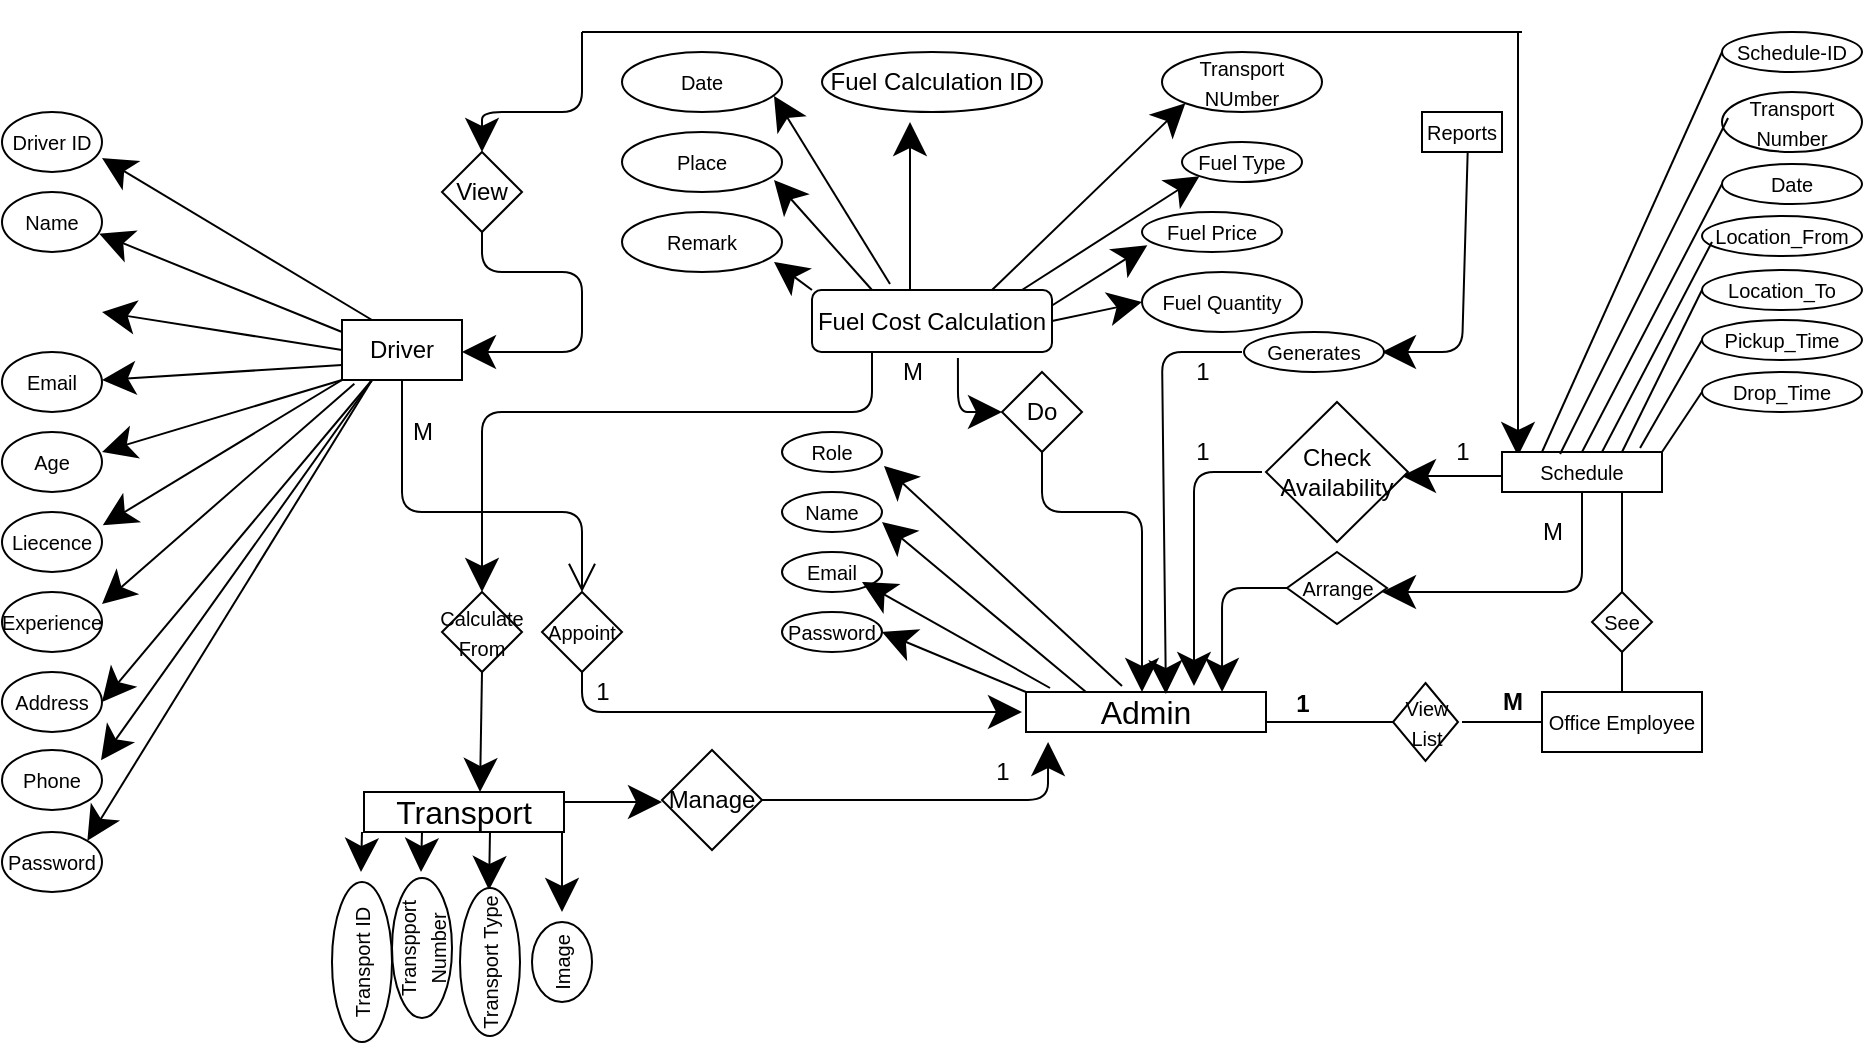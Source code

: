 <mxfile version="15.3.3" type="github">
  <diagram id="WUtvsR8JQNHbGCfWxzJ2" name="Page-1">
    <mxGraphModel dx="868" dy="393" grid="1" gridSize="10" guides="1" tooltips="1" connect="1" arrows="1" fold="1" page="1" pageScale="1" pageWidth="1169" pageHeight="827" math="0" shadow="0">
      <root>
        <mxCell id="0" />
        <mxCell id="1" parent="0" />
        <mxCell id="knASVPoed2hm8nHkAF8M-1" value="" style="endArrow=none;html=1;startSize=14;endSize=14;sourcePerimeterSpacing=8;targetPerimeterSpacing=8;" edge="1" parent="1">
          <mxGeometry width="50" height="50" relative="1" as="geometry">
            <mxPoint x="320" y="40" as="sourcePoint" />
            <mxPoint x="790" y="40" as="targetPoint" />
          </mxGeometry>
        </mxCell>
        <mxCell id="knASVPoed2hm8nHkAF8M-5" value="" style="endArrow=classic;html=1;startSize=14;endSize=14;sourcePerimeterSpacing=8;targetPerimeterSpacing=8;" edge="1" parent="1">
          <mxGeometry width="50" height="50" relative="1" as="geometry">
            <mxPoint x="320" y="40" as="sourcePoint" />
            <mxPoint x="270" y="100" as="targetPoint" />
            <Array as="points">
              <mxPoint x="320" y="80" />
              <mxPoint x="270" y="80" />
            </Array>
          </mxGeometry>
        </mxCell>
        <mxCell id="knASVPoed2hm8nHkAF8M-6" value="View" style="rhombus;whiteSpace=wrap;html=1;hachureGap=4;pointerEvents=0;" vertex="1" parent="1">
          <mxGeometry x="250" y="100" width="40" height="40" as="geometry" />
        </mxCell>
        <mxCell id="knASVPoed2hm8nHkAF8M-8" value="" style="endArrow=classic;html=1;startSize=14;endSize=14;sourcePerimeterSpacing=8;targetPerimeterSpacing=8;exitX=0.5;exitY=1;exitDx=0;exitDy=0;" edge="1" parent="1" source="knASVPoed2hm8nHkAF8M-6">
          <mxGeometry width="50" height="50" relative="1" as="geometry">
            <mxPoint x="550" y="170" as="sourcePoint" />
            <mxPoint x="260" y="200" as="targetPoint" />
            <Array as="points">
              <mxPoint x="270" y="160" />
              <mxPoint x="320" y="160" />
              <mxPoint x="320" y="200" />
              <mxPoint x="270" y="200" />
            </Array>
          </mxGeometry>
        </mxCell>
        <mxCell id="knASVPoed2hm8nHkAF8M-9" value="Driver" style="rounded=0;whiteSpace=wrap;html=1;hachureGap=4;pointerEvents=0;" vertex="1" parent="1">
          <mxGeometry x="200" y="184" width="60" height="30" as="geometry" />
        </mxCell>
        <mxCell id="knASVPoed2hm8nHkAF8M-10" value="" style="endArrow=classic;html=1;startSize=14;endSize=14;sourcePerimeterSpacing=8;targetPerimeterSpacing=8;exitX=0.25;exitY=0;exitDx=0;exitDy=0;" edge="1" parent="1" source="knASVPoed2hm8nHkAF8M-9">
          <mxGeometry width="50" height="50" relative="1" as="geometry">
            <mxPoint x="200" y="230" as="sourcePoint" />
            <mxPoint x="80" y="103" as="targetPoint" />
          </mxGeometry>
        </mxCell>
        <mxCell id="knASVPoed2hm8nHkAF8M-11" value="&lt;font style=&quot;font-size: 10px&quot;&gt;Driver ID&lt;/font&gt;" style="ellipse;whiteSpace=wrap;html=1;hachureGap=4;pointerEvents=0;" vertex="1" parent="1">
          <mxGeometry x="30" y="80" width="50" height="30" as="geometry" />
        </mxCell>
        <mxCell id="knASVPoed2hm8nHkAF8M-12" value="&lt;font style=&quot;font-size: 10px&quot;&gt;Name&lt;/font&gt;" style="ellipse;whiteSpace=wrap;html=1;hachureGap=4;pointerEvents=0;" vertex="1" parent="1">
          <mxGeometry x="30" y="120" width="50" height="30" as="geometry" />
        </mxCell>
        <mxCell id="knASVPoed2hm8nHkAF8M-13" value="&lt;font style=&quot;font-size: 10px&quot;&gt;Role&lt;/font&gt;" style="ellipse;whiteSpace=wrap;html=1;hachureGap=4;pointerEvents=0;" vertex="1" parent="1">
          <mxGeometry x="420" y="240" width="50" height="20" as="geometry" />
        </mxCell>
        <mxCell id="knASVPoed2hm8nHkAF8M-14" value="&lt;font style=&quot;font-size: 10px&quot;&gt;Age&lt;/font&gt;" style="ellipse;whiteSpace=wrap;html=1;hachureGap=4;pointerEvents=0;" vertex="1" parent="1">
          <mxGeometry x="30" y="240" width="50" height="30" as="geometry" />
        </mxCell>
        <mxCell id="knASVPoed2hm8nHkAF8M-15" value="&lt;font style=&quot;font-size: 10px&quot;&gt;Email&lt;/font&gt;" style="ellipse;whiteSpace=wrap;html=1;hachureGap=4;pointerEvents=0;" vertex="1" parent="1">
          <mxGeometry x="30" y="200" width="50" height="30" as="geometry" />
        </mxCell>
        <mxCell id="knASVPoed2hm8nHkAF8M-16" value="&lt;font style=&quot;font-size: 10px&quot;&gt;Liecence&lt;/font&gt;" style="ellipse;whiteSpace=wrap;html=1;hachureGap=4;pointerEvents=0;" vertex="1" parent="1">
          <mxGeometry x="30" y="280" width="50" height="30" as="geometry" />
        </mxCell>
        <mxCell id="knASVPoed2hm8nHkAF8M-17" value="&lt;font style=&quot;font-size: 10px&quot;&gt;Experience&lt;/font&gt;" style="ellipse;whiteSpace=wrap;html=1;hachureGap=4;pointerEvents=0;" vertex="1" parent="1">
          <mxGeometry x="30" y="320" width="50" height="30" as="geometry" />
        </mxCell>
        <mxCell id="knASVPoed2hm8nHkAF8M-18" value="&lt;font style=&quot;font-size: 10px&quot;&gt;Address&lt;/font&gt;" style="ellipse;whiteSpace=wrap;html=1;hachureGap=4;pointerEvents=0;" vertex="1" parent="1">
          <mxGeometry x="30" y="360" width="50" height="30" as="geometry" />
        </mxCell>
        <mxCell id="knASVPoed2hm8nHkAF8M-19" value="&lt;font style=&quot;font-size: 10px&quot;&gt;Phone&lt;/font&gt;" style="ellipse;whiteSpace=wrap;html=1;hachureGap=4;pointerEvents=0;" vertex="1" parent="1">
          <mxGeometry x="30" y="399" width="50" height="30" as="geometry" />
        </mxCell>
        <mxCell id="knASVPoed2hm8nHkAF8M-20" value="&lt;font style=&quot;font-size: 10px&quot;&gt;Password&lt;/font&gt;" style="ellipse;whiteSpace=wrap;html=1;hachureGap=4;pointerEvents=0;" vertex="1" parent="1">
          <mxGeometry x="30" y="440" width="50" height="30" as="geometry" />
        </mxCell>
        <mxCell id="knASVPoed2hm8nHkAF8M-22" value="" style="endArrow=classic;html=1;startSize=14;endSize=14;sourcePerimeterSpacing=8;targetPerimeterSpacing=8;entryX=0.973;entryY=0.694;entryDx=0;entryDy=0;entryPerimeter=0;" edge="1" parent="1" target="knASVPoed2hm8nHkAF8M-12">
          <mxGeometry width="50" height="50" relative="1" as="geometry">
            <mxPoint x="200" y="190" as="sourcePoint" />
            <mxPoint x="80" y="156" as="targetPoint" />
          </mxGeometry>
        </mxCell>
        <mxCell id="knASVPoed2hm8nHkAF8M-23" value="" style="endArrow=classic;html=1;startSize=14;endSize=14;sourcePerimeterSpacing=8;targetPerimeterSpacing=8;exitX=0;exitY=0.5;exitDx=0;exitDy=0;" edge="1" parent="1" source="knASVPoed2hm8nHkAF8M-9">
          <mxGeometry width="50" height="50" relative="1" as="geometry">
            <mxPoint x="215" y="244" as="sourcePoint" />
            <mxPoint x="80" y="180" as="targetPoint" />
          </mxGeometry>
        </mxCell>
        <mxCell id="knASVPoed2hm8nHkAF8M-24" value="" style="endArrow=classic;html=1;startSize=14;endSize=14;sourcePerimeterSpacing=8;targetPerimeterSpacing=8;exitX=0;exitY=0.75;exitDx=0;exitDy=0;" edge="1" parent="1" source="knASVPoed2hm8nHkAF8M-9">
          <mxGeometry width="50" height="50" relative="1" as="geometry">
            <mxPoint x="215" y="278" as="sourcePoint" />
            <mxPoint x="80" y="214" as="targetPoint" />
          </mxGeometry>
        </mxCell>
        <mxCell id="knASVPoed2hm8nHkAF8M-25" value="" style="endArrow=classic;html=1;startSize=14;endSize=14;sourcePerimeterSpacing=8;targetPerimeterSpacing=8;exitX=0;exitY=1;exitDx=0;exitDy=0;" edge="1" parent="1" source="knASVPoed2hm8nHkAF8M-9">
          <mxGeometry width="50" height="50" relative="1" as="geometry">
            <mxPoint x="215" y="314" as="sourcePoint" />
            <mxPoint x="80" y="250" as="targetPoint" />
          </mxGeometry>
        </mxCell>
        <mxCell id="knASVPoed2hm8nHkAF8M-26" value="" style="endArrow=classic;html=1;startSize=14;endSize=14;sourcePerimeterSpacing=8;targetPerimeterSpacing=8;exitX=0;exitY=1;exitDx=0;exitDy=0;entryX=1.007;entryY=0.222;entryDx=0;entryDy=0;entryPerimeter=0;" edge="1" parent="1" source="knASVPoed2hm8nHkAF8M-9" target="knASVPoed2hm8nHkAF8M-16">
          <mxGeometry width="50" height="50" relative="1" as="geometry">
            <mxPoint x="180" y="310" as="sourcePoint" />
            <mxPoint x="45" y="246" as="targetPoint" />
          </mxGeometry>
        </mxCell>
        <mxCell id="knASVPoed2hm8nHkAF8M-27" value="" style="endArrow=classic;html=1;startSize=14;endSize=14;sourcePerimeterSpacing=8;targetPerimeterSpacing=8;exitX=0.103;exitY=1.061;exitDx=0;exitDy=0;exitPerimeter=0;" edge="1" parent="1" source="knASVPoed2hm8nHkAF8M-9">
          <mxGeometry width="50" height="50" relative="1" as="geometry">
            <mxPoint x="210" y="210" as="sourcePoint" />
            <mxPoint x="80" y="326" as="targetPoint" />
          </mxGeometry>
        </mxCell>
        <mxCell id="knASVPoed2hm8nHkAF8M-28" value="" style="endArrow=classic;html=1;startSize=14;endSize=14;sourcePerimeterSpacing=8;targetPerimeterSpacing=8;exitX=0.25;exitY=1;exitDx=0;exitDy=0;entryX=1;entryY=0.5;entryDx=0;entryDy=0;" edge="1" parent="1" source="knASVPoed2hm8nHkAF8M-9" target="knASVPoed2hm8nHkAF8M-18">
          <mxGeometry width="50" height="50" relative="1" as="geometry">
            <mxPoint x="285" y="254" as="sourcePoint" />
            <mxPoint x="150" y="190" as="targetPoint" />
          </mxGeometry>
        </mxCell>
        <mxCell id="knASVPoed2hm8nHkAF8M-29" value="" style="endArrow=classic;html=1;startSize=14;endSize=14;sourcePerimeterSpacing=8;targetPerimeterSpacing=8;exitX=0.25;exitY=1;exitDx=0;exitDy=0;entryX=0.99;entryY=0.172;entryDx=0;entryDy=0;entryPerimeter=0;" edge="1" parent="1" source="knASVPoed2hm8nHkAF8M-9" target="knASVPoed2hm8nHkAF8M-19">
          <mxGeometry width="50" height="50" relative="1" as="geometry">
            <mxPoint x="295" y="264" as="sourcePoint" />
            <mxPoint x="160" y="200" as="targetPoint" />
          </mxGeometry>
        </mxCell>
        <mxCell id="knASVPoed2hm8nHkAF8M-30" value="" style="endArrow=classic;html=1;startSize=14;endSize=14;sourcePerimeterSpacing=8;targetPerimeterSpacing=8;exitX=0.25;exitY=1;exitDx=0;exitDy=0;entryX=1;entryY=0;entryDx=0;entryDy=0;" edge="1" parent="1" source="knASVPoed2hm8nHkAF8M-9" target="knASVPoed2hm8nHkAF8M-20">
          <mxGeometry width="50" height="50" relative="1" as="geometry">
            <mxPoint x="305" y="274" as="sourcePoint" />
            <mxPoint x="170" y="210" as="targetPoint" />
          </mxGeometry>
        </mxCell>
        <mxCell id="knASVPoed2hm8nHkAF8M-31" value="" style="endArrow=open;endFill=1;endSize=12;html=1;sourcePerimeterSpacing=8;targetPerimeterSpacing=8;exitX=0.5;exitY=1;exitDx=0;exitDy=0;" edge="1" parent="1" source="knASVPoed2hm8nHkAF8M-9">
          <mxGeometry width="160" relative="1" as="geometry">
            <mxPoint x="200" y="300" as="sourcePoint" />
            <mxPoint x="320" y="320" as="targetPoint" />
            <Array as="points">
              <mxPoint x="230" y="280" />
              <mxPoint x="320" y="280" />
            </Array>
          </mxGeometry>
        </mxCell>
        <mxCell id="knASVPoed2hm8nHkAF8M-32" value="&lt;font style=&quot;font-size: 10px&quot;&gt;Appoint&lt;/font&gt;" style="rhombus;whiteSpace=wrap;html=1;hachureGap=4;pointerEvents=0;" vertex="1" parent="1">
          <mxGeometry x="300" y="320" width="40" height="40" as="geometry" />
        </mxCell>
        <mxCell id="knASVPoed2hm8nHkAF8M-33" value="" style="endArrow=classic;html=1;startSize=14;endSize=14;sourcePerimeterSpacing=8;targetPerimeterSpacing=8;exitX=0.5;exitY=1;exitDx=0;exitDy=0;" edge="1" parent="1" source="knASVPoed2hm8nHkAF8M-32">
          <mxGeometry width="50" height="50" relative="1" as="geometry">
            <mxPoint x="150" y="490" as="sourcePoint" />
            <mxPoint x="540" y="380" as="targetPoint" />
            <Array as="points">
              <mxPoint x="320" y="380" />
            </Array>
          </mxGeometry>
        </mxCell>
        <mxCell id="knASVPoed2hm8nHkAF8M-34" value="Fuel Cost Calculation" style="rounded=1;whiteSpace=wrap;html=1;hachureGap=4;pointerEvents=0;" vertex="1" parent="1">
          <mxGeometry x="435" y="169" width="120" height="31" as="geometry" />
        </mxCell>
        <mxCell id="knASVPoed2hm8nHkAF8M-37" value="M" style="text;html=1;align=center;verticalAlign=middle;resizable=0;points=[];autosize=1;strokeColor=none;fillColor=none;" vertex="1" parent="1">
          <mxGeometry x="225" y="230" width="30" height="20" as="geometry" />
        </mxCell>
        <mxCell id="knASVPoed2hm8nHkAF8M-41" value="&lt;font style=&quot;font-size: 10px&quot;&gt;Fuel Type&lt;/font&gt;" style="ellipse;whiteSpace=wrap;html=1;hachureGap=4;pointerEvents=0;" vertex="1" parent="1">
          <mxGeometry x="620" y="95" width="60" height="20" as="geometry" />
        </mxCell>
        <mxCell id="knASVPoed2hm8nHkAF8M-42" value="&lt;font style=&quot;font-size: 10px&quot;&gt;Transport NUmber&lt;/font&gt;" style="ellipse;whiteSpace=wrap;html=1;hachureGap=4;pointerEvents=0;" vertex="1" parent="1">
          <mxGeometry x="610" y="50" width="80" height="30" as="geometry" />
        </mxCell>
        <mxCell id="knASVPoed2hm8nHkAF8M-43" value="" style="endArrow=classic;html=1;startSize=14;endSize=14;sourcePerimeterSpacing=8;targetPerimeterSpacing=8;exitX=1;exitY=0.25;exitDx=0;exitDy=0;entryX=0.038;entryY=0.833;entryDx=0;entryDy=0;entryPerimeter=0;" edge="1" parent="1" source="knASVPoed2hm8nHkAF8M-34" target="knASVPoed2hm8nHkAF8M-40">
          <mxGeometry width="50" height="50" relative="1" as="geometry">
            <mxPoint x="640" y="174.5" as="sourcePoint" />
            <mxPoint x="680" y="175" as="targetPoint" />
          </mxGeometry>
        </mxCell>
        <mxCell id="knASVPoed2hm8nHkAF8M-46" value="Fuel Calculation ID" style="ellipse;whiteSpace=wrap;html=1;hachureGap=4;pointerEvents=0;" vertex="1" parent="1">
          <mxGeometry x="440" y="50" width="110" height="30" as="geometry" />
        </mxCell>
        <mxCell id="knASVPoed2hm8nHkAF8M-39" value="&lt;font style=&quot;font-size: 10px&quot;&gt;Fuel Quantity&lt;/font&gt;" style="ellipse;whiteSpace=wrap;html=1;hachureGap=4;pointerEvents=0;" vertex="1" parent="1">
          <mxGeometry x="600" y="160" width="80" height="30" as="geometry" />
        </mxCell>
        <mxCell id="knASVPoed2hm8nHkAF8M-48" value="" style="endArrow=classic;html=1;startSize=14;endSize=14;sourcePerimeterSpacing=8;targetPerimeterSpacing=8;exitX=1;exitY=0.5;exitDx=0;exitDy=0;entryX=0;entryY=0.5;entryDx=0;entryDy=0;" edge="1" parent="1" target="knASVPoed2hm8nHkAF8M-39">
          <mxGeometry width="50" height="50" relative="1" as="geometry">
            <mxPoint x="555" y="184.5" as="sourcePoint" />
            <mxPoint x="595" y="185" as="targetPoint" />
          </mxGeometry>
        </mxCell>
        <mxCell id="knASVPoed2hm8nHkAF8M-40" value="&lt;font style=&quot;font-size: 10px&quot;&gt;Fuel Price&lt;/font&gt;" style="ellipse;whiteSpace=wrap;html=1;hachureGap=4;pointerEvents=0;" vertex="1" parent="1">
          <mxGeometry x="600" y="130" width="70" height="20" as="geometry" />
        </mxCell>
        <mxCell id="knASVPoed2hm8nHkAF8M-50" value="" style="endArrow=classic;html=1;startSize=14;endSize=14;sourcePerimeterSpacing=8;targetPerimeterSpacing=8;exitX=1;exitY=0.5;exitDx=0;exitDy=0;entryX=0;entryY=1;entryDx=0;entryDy=0;" edge="1" parent="1" target="knASVPoed2hm8nHkAF8M-41">
          <mxGeometry width="50" height="50" relative="1" as="geometry">
            <mxPoint x="540" y="169" as="sourcePoint" />
            <mxPoint x="580" y="169.5" as="targetPoint" />
          </mxGeometry>
        </mxCell>
        <mxCell id="knASVPoed2hm8nHkAF8M-51" value="" style="endArrow=classic;html=1;startSize=14;endSize=14;sourcePerimeterSpacing=8;targetPerimeterSpacing=8;exitX=0.75;exitY=0;exitDx=0;exitDy=0;entryX=0;entryY=1;entryDx=0;entryDy=0;" edge="1" parent="1" source="knASVPoed2hm8nHkAF8M-34" target="knASVPoed2hm8nHkAF8M-42">
          <mxGeometry width="50" height="50" relative="1" as="geometry">
            <mxPoint x="510" y="169" as="sourcePoint" />
            <mxPoint x="550" y="169.5" as="targetPoint" />
          </mxGeometry>
        </mxCell>
        <mxCell id="knASVPoed2hm8nHkAF8M-52" value="" style="endArrow=classic;html=1;startSize=14;endSize=14;sourcePerimeterSpacing=8;targetPerimeterSpacing=8;entryX=0.4;entryY=1.167;entryDx=0;entryDy=0;entryPerimeter=0;" edge="1" parent="1" target="knASVPoed2hm8nHkAF8M-46">
          <mxGeometry width="50" height="50" relative="1" as="geometry">
            <mxPoint x="484" y="169" as="sourcePoint" />
            <mxPoint x="520" y="169.5" as="targetPoint" />
          </mxGeometry>
        </mxCell>
        <mxCell id="knASVPoed2hm8nHkAF8M-53" value="&lt;font style=&quot;font-size: 10px&quot;&gt;Date&lt;/font&gt;" style="ellipse;whiteSpace=wrap;html=1;hachureGap=4;pointerEvents=0;" vertex="1" parent="1">
          <mxGeometry x="340" y="50" width="80" height="30" as="geometry" />
        </mxCell>
        <mxCell id="knASVPoed2hm8nHkAF8M-54" value="&lt;font style=&quot;font-size: 10px&quot;&gt;Place&lt;/font&gt;" style="ellipse;whiteSpace=wrap;html=1;hachureGap=4;pointerEvents=0;" vertex="1" parent="1">
          <mxGeometry x="340" y="90" width="80" height="30" as="geometry" />
        </mxCell>
        <mxCell id="knASVPoed2hm8nHkAF8M-55" value="&lt;font style=&quot;font-size: 10px&quot;&gt;Remark&lt;/font&gt;" style="ellipse;whiteSpace=wrap;html=1;hachureGap=4;pointerEvents=0;" vertex="1" parent="1">
          <mxGeometry x="340" y="130" width="80" height="30" as="geometry" />
        </mxCell>
        <mxCell id="knASVPoed2hm8nHkAF8M-56" value="" style="endArrow=classic;html=1;startSize=14;endSize=14;sourcePerimeterSpacing=8;targetPerimeterSpacing=8;exitX=0.325;exitY=-0.097;exitDx=0;exitDy=0;entryX=0.95;entryY=0.733;entryDx=0;entryDy=0;entryPerimeter=0;exitPerimeter=0;" edge="1" parent="1" source="knASVPoed2hm8nHkAF8M-34" target="knASVPoed2hm8nHkAF8M-53">
          <mxGeometry width="50" height="50" relative="1" as="geometry">
            <mxPoint x="450" y="169" as="sourcePoint" />
            <mxPoint x="490" y="169.5" as="targetPoint" />
          </mxGeometry>
        </mxCell>
        <mxCell id="knASVPoed2hm8nHkAF8M-57" value="" style="endArrow=classic;html=1;startSize=14;endSize=14;sourcePerimeterSpacing=8;targetPerimeterSpacing=8;exitX=0.25;exitY=0;exitDx=0;exitDy=0;entryX=0.95;entryY=0.8;entryDx=0;entryDy=0;entryPerimeter=0;" edge="1" parent="1" source="knASVPoed2hm8nHkAF8M-34" target="knASVPoed2hm8nHkAF8M-54">
          <mxGeometry width="50" height="50" relative="1" as="geometry">
            <mxPoint x="430" y="160" as="sourcePoint" />
            <mxPoint x="470" y="160.5" as="targetPoint" />
          </mxGeometry>
        </mxCell>
        <mxCell id="knASVPoed2hm8nHkAF8M-58" value="" style="endArrow=classic;html=1;startSize=14;endSize=14;sourcePerimeterSpacing=8;targetPerimeterSpacing=8;exitX=0;exitY=0;exitDx=0;exitDy=0;entryX=0.95;entryY=0.833;entryDx=0;entryDy=0;entryPerimeter=0;" edge="1" parent="1" source="knASVPoed2hm8nHkAF8M-34" target="knASVPoed2hm8nHkAF8M-55">
          <mxGeometry width="50" height="50" relative="1" as="geometry">
            <mxPoint x="395" y="174.5" as="sourcePoint" />
            <mxPoint x="435" y="175" as="targetPoint" />
          </mxGeometry>
        </mxCell>
        <mxCell id="knASVPoed2hm8nHkAF8M-59" value="" style="endArrow=classic;html=1;startSize=14;endSize=14;sourcePerimeterSpacing=8;targetPerimeterSpacing=8;exitX=0.25;exitY=1;exitDx=0;exitDy=0;" edge="1" parent="1" source="knASVPoed2hm8nHkAF8M-34">
          <mxGeometry width="50" height="50" relative="1" as="geometry">
            <mxPoint x="540" y="260" as="sourcePoint" />
            <mxPoint x="270" y="320" as="targetPoint" />
            <Array as="points">
              <mxPoint x="465" y="230" />
              <mxPoint x="270" y="230" />
            </Array>
          </mxGeometry>
        </mxCell>
        <mxCell id="knASVPoed2hm8nHkAF8M-60" value="&lt;font style=&quot;font-size: 10px&quot;&gt;Calculate From&lt;/font&gt;" style="rhombus;whiteSpace=wrap;html=1;hachureGap=4;pointerEvents=0;" vertex="1" parent="1">
          <mxGeometry x="250" y="320" width="40" height="40" as="geometry" />
        </mxCell>
        <mxCell id="knASVPoed2hm8nHkAF8M-61" value="&lt;font size=&quot;3&quot;&gt;Transport&lt;/font&gt;" style="rounded=0;whiteSpace=wrap;html=1;hachureGap=4;pointerEvents=0;" vertex="1" parent="1">
          <mxGeometry x="211" y="420" width="100" height="20" as="geometry" />
        </mxCell>
        <mxCell id="knASVPoed2hm8nHkAF8M-62" value="" style="endArrow=classic;html=1;startSize=14;endSize=14;sourcePerimeterSpacing=8;targetPerimeterSpacing=8;exitX=0.5;exitY=1;exitDx=0;exitDy=0;entryX=0.58;entryY=0;entryDx=0;entryDy=0;entryPerimeter=0;" edge="1" parent="1" source="knASVPoed2hm8nHkAF8M-60" target="knASVPoed2hm8nHkAF8M-61">
          <mxGeometry width="50" height="50" relative="1" as="geometry">
            <mxPoint x="540" y="350" as="sourcePoint" />
            <mxPoint x="290" y="390" as="targetPoint" />
          </mxGeometry>
        </mxCell>
        <mxCell id="knASVPoed2hm8nHkAF8M-65" value="" style="endArrow=classic;html=1;startSize=14;endSize=14;sourcePerimeterSpacing=8;targetPerimeterSpacing=8;" edge="1" parent="1">
          <mxGeometry width="50" height="50" relative="1" as="geometry">
            <mxPoint x="210" y="440" as="sourcePoint" />
            <mxPoint x="209.5" y="460" as="targetPoint" />
          </mxGeometry>
        </mxCell>
        <mxCell id="knASVPoed2hm8nHkAF8M-66" value="" style="endArrow=classic;html=1;startSize=14;endSize=14;sourcePerimeterSpacing=8;targetPerimeterSpacing=8;" edge="1" parent="1">
          <mxGeometry width="50" height="50" relative="1" as="geometry">
            <mxPoint x="240" y="440" as="sourcePoint" />
            <mxPoint x="239.5" y="460" as="targetPoint" />
          </mxGeometry>
        </mxCell>
        <mxCell id="knASVPoed2hm8nHkAF8M-67" value="" style="endArrow=classic;html=1;startSize=14;endSize=14;sourcePerimeterSpacing=8;targetPerimeterSpacing=8;" edge="1" parent="1">
          <mxGeometry width="50" height="50" relative="1" as="geometry">
            <mxPoint x="274" y="440" as="sourcePoint" />
            <mxPoint x="273.5" y="469" as="targetPoint" />
          </mxGeometry>
        </mxCell>
        <mxCell id="knASVPoed2hm8nHkAF8M-68" value="" style="endArrow=classic;html=1;startSize=14;endSize=14;sourcePerimeterSpacing=8;targetPerimeterSpacing=8;" edge="1" parent="1">
          <mxGeometry width="50" height="50" relative="1" as="geometry">
            <mxPoint x="310" y="440" as="sourcePoint" />
            <mxPoint x="310" y="480" as="targetPoint" />
          </mxGeometry>
        </mxCell>
        <mxCell id="knASVPoed2hm8nHkAF8M-69" value="&lt;font style=&quot;font-size: 10px&quot;&gt;Transport ID&lt;/font&gt;" style="ellipse;whiteSpace=wrap;html=1;hachureGap=4;pointerEvents=0;rotation=-90;" vertex="1" parent="1">
          <mxGeometry x="170" y="490" width="80" height="30" as="geometry" />
        </mxCell>
        <mxCell id="knASVPoed2hm8nHkAF8M-70" value="&lt;font style=&quot;font-size: 10px&quot;&gt;Transpport Number&lt;/font&gt;" style="ellipse;whiteSpace=wrap;html=1;hachureGap=4;pointerEvents=0;rotation=-90;" vertex="1" parent="1">
          <mxGeometry x="205" y="483" width="70" height="30" as="geometry" />
        </mxCell>
        <mxCell id="knASVPoed2hm8nHkAF8M-72" value="&lt;font style=&quot;font-size: 10px&quot;&gt;Transport Type&lt;/font&gt;" style="ellipse;whiteSpace=wrap;html=1;hachureGap=4;pointerEvents=0;rotation=-90;" vertex="1" parent="1">
          <mxGeometry x="237" y="490" width="74" height="30" as="geometry" />
        </mxCell>
        <mxCell id="knASVPoed2hm8nHkAF8M-73" value="&lt;font style=&quot;font-size: 10px&quot;&gt;Image&lt;/font&gt;" style="ellipse;whiteSpace=wrap;html=1;hachureGap=4;pointerEvents=0;rotation=-90;" vertex="1" parent="1">
          <mxGeometry x="290" y="490" width="40" height="30" as="geometry" />
        </mxCell>
        <mxCell id="knASVPoed2hm8nHkAF8M-74" value="M" style="text;html=1;align=center;verticalAlign=middle;resizable=0;points=[];autosize=1;strokeColor=none;fillColor=none;" vertex="1" parent="1">
          <mxGeometry x="470" y="200" width="30" height="20" as="geometry" />
        </mxCell>
        <mxCell id="knASVPoed2hm8nHkAF8M-75" value="" style="endArrow=classic;html=1;startSize=14;endSize=14;sourcePerimeterSpacing=8;targetPerimeterSpacing=8;exitX=0.608;exitY=1.097;exitDx=0;exitDy=0;exitPerimeter=0;" edge="1" parent="1" source="knASVPoed2hm8nHkAF8M-34">
          <mxGeometry width="50" height="50" relative="1" as="geometry">
            <mxPoint x="200" y="190" as="sourcePoint" />
            <mxPoint x="530" y="230" as="targetPoint" />
            <Array as="points">
              <mxPoint x="508" y="230" />
            </Array>
          </mxGeometry>
        </mxCell>
        <mxCell id="knASVPoed2hm8nHkAF8M-76" value="Do" style="rhombus;whiteSpace=wrap;html=1;hachureGap=4;pointerEvents=0;" vertex="1" parent="1">
          <mxGeometry x="530" y="210" width="40" height="40" as="geometry" />
        </mxCell>
        <mxCell id="knASVPoed2hm8nHkAF8M-77" value="1" style="text;html=1;align=center;verticalAlign=middle;resizable=0;points=[];autosize=1;strokeColor=none;fillColor=none;" vertex="1" parent="1">
          <mxGeometry x="320" y="360" width="20" height="20" as="geometry" />
        </mxCell>
        <mxCell id="knASVPoed2hm8nHkAF8M-78" value="" style="endArrow=classic;html=1;startSize=14;endSize=14;sourcePerimeterSpacing=8;targetPerimeterSpacing=8;exitX=0.5;exitY=1;exitDx=0;exitDy=0;" edge="1" parent="1" source="knASVPoed2hm8nHkAF8M-76">
          <mxGeometry width="50" height="50" relative="1" as="geometry">
            <mxPoint x="430" y="290" as="sourcePoint" />
            <mxPoint x="600" y="370" as="targetPoint" />
            <Array as="points">
              <mxPoint x="550" y="280" />
              <mxPoint x="600" y="280" />
            </Array>
          </mxGeometry>
        </mxCell>
        <mxCell id="knASVPoed2hm8nHkAF8M-79" value="&lt;font size=&quot;3&quot;&gt;Admin&lt;/font&gt;" style="rounded=0;whiteSpace=wrap;html=1;hachureGap=4;pointerEvents=0;" vertex="1" parent="1">
          <mxGeometry x="542" y="370" width="120" height="20" as="geometry" />
        </mxCell>
        <mxCell id="knASVPoed2hm8nHkAF8M-80" value="" style="endArrow=classic;html=1;startSize=14;endSize=14;sourcePerimeterSpacing=8;targetPerimeterSpacing=8;entryX=1.02;entryY=0.85;entryDx=0;entryDy=0;entryPerimeter=0;" edge="1" parent="1" target="knASVPoed2hm8nHkAF8M-13">
          <mxGeometry width="50" height="50" relative="1" as="geometry">
            <mxPoint x="590" y="367" as="sourcePoint" />
            <mxPoint x="480" y="330" as="targetPoint" />
          </mxGeometry>
        </mxCell>
        <mxCell id="knASVPoed2hm8nHkAF8M-81" value="&lt;font style=&quot;font-size: 10px&quot;&gt;Name&lt;/font&gt;" style="ellipse;whiteSpace=wrap;html=1;hachureGap=4;pointerEvents=0;" vertex="1" parent="1">
          <mxGeometry x="420" y="270" width="50" height="20" as="geometry" />
        </mxCell>
        <mxCell id="knASVPoed2hm8nHkAF8M-82" value="" style="endArrow=classic;html=1;startSize=14;endSize=14;sourcePerimeterSpacing=8;targetPerimeterSpacing=8;exitX=0.25;exitY=0;exitDx=0;exitDy=0;entryX=1.02;entryY=0.85;entryDx=0;entryDy=0;entryPerimeter=0;" edge="1" parent="1" source="knASVPoed2hm8nHkAF8M-79">
          <mxGeometry width="50" height="50" relative="1" as="geometry">
            <mxPoint x="583" y="395" as="sourcePoint" />
            <mxPoint x="470" y="285" as="targetPoint" />
          </mxGeometry>
        </mxCell>
        <mxCell id="knASVPoed2hm8nHkAF8M-83" value="&lt;font style=&quot;font-size: 10px&quot;&gt;Email&lt;/font&gt;" style="ellipse;whiteSpace=wrap;html=1;hachureGap=4;pointerEvents=0;" vertex="1" parent="1">
          <mxGeometry x="420" y="300" width="50" height="20" as="geometry" />
        </mxCell>
        <mxCell id="knASVPoed2hm8nHkAF8M-84" value="" style="endArrow=classic;html=1;startSize=14;endSize=14;sourcePerimeterSpacing=8;targetPerimeterSpacing=8;exitX=0.1;exitY=-0.1;exitDx=0;exitDy=0;exitPerimeter=0;entryX=1.02;entryY=0.85;entryDx=0;entryDy=0;entryPerimeter=0;" edge="1" parent="1" source="knASVPoed2hm8nHkAF8M-79">
          <mxGeometry width="50" height="50" relative="1" as="geometry">
            <mxPoint x="573" y="425" as="sourcePoint" />
            <mxPoint x="460" y="315" as="targetPoint" />
          </mxGeometry>
        </mxCell>
        <mxCell id="knASVPoed2hm8nHkAF8M-85" value="&lt;font style=&quot;font-size: 10px&quot;&gt;Password&lt;/font&gt;" style="ellipse;whiteSpace=wrap;html=1;hachureGap=4;pointerEvents=0;" vertex="1" parent="1">
          <mxGeometry x="420" y="330" width="50" height="20" as="geometry" />
        </mxCell>
        <mxCell id="knASVPoed2hm8nHkAF8M-86" value="" style="endArrow=classic;html=1;startSize=14;endSize=14;sourcePerimeterSpacing=8;targetPerimeterSpacing=8;exitX=0;exitY=0;exitDx=0;exitDy=0;entryX=1.02;entryY=0.85;entryDx=0;entryDy=0;entryPerimeter=0;" edge="1" parent="1" source="knASVPoed2hm8nHkAF8M-79">
          <mxGeometry width="50" height="50" relative="1" as="geometry">
            <mxPoint x="583" y="450" as="sourcePoint" />
            <mxPoint x="470" y="340" as="targetPoint" />
          </mxGeometry>
        </mxCell>
        <mxCell id="knASVPoed2hm8nHkAF8M-90" value="" style="endArrow=classic;html=1;startSize=14;endSize=14;sourcePerimeterSpacing=8;targetPerimeterSpacing=8;exitX=1;exitY=0.25;exitDx=0;exitDy=0;" edge="1" parent="1" source="knASVPoed2hm8nHkAF8M-61">
          <mxGeometry width="50" height="50" relative="1" as="geometry">
            <mxPoint x="430" y="340" as="sourcePoint" />
            <mxPoint x="360" y="425" as="targetPoint" />
          </mxGeometry>
        </mxCell>
        <mxCell id="knASVPoed2hm8nHkAF8M-91" value="Manage" style="rhombus;whiteSpace=wrap;html=1;hachureGap=4;pointerEvents=0;" vertex="1" parent="1">
          <mxGeometry x="360" y="399" width="50" height="50" as="geometry" />
        </mxCell>
        <mxCell id="knASVPoed2hm8nHkAF8M-92" value="" style="endArrow=classic;html=1;startSize=14;endSize=14;sourcePerimeterSpacing=8;targetPerimeterSpacing=8;exitX=1;exitY=0.5;exitDx=0;exitDy=0;entryX=0.092;entryY=1.25;entryDx=0;entryDy=0;entryPerimeter=0;" edge="1" parent="1" source="knASVPoed2hm8nHkAF8M-91" target="knASVPoed2hm8nHkAF8M-79">
          <mxGeometry width="50" height="50" relative="1" as="geometry">
            <mxPoint x="430" y="340" as="sourcePoint" />
            <mxPoint x="480" y="290" as="targetPoint" />
            <Array as="points">
              <mxPoint x="553" y="424" />
            </Array>
          </mxGeometry>
        </mxCell>
        <mxCell id="knASVPoed2hm8nHkAF8M-93" value="1" style="text;html=1;align=center;verticalAlign=middle;resizable=0;points=[];autosize=1;strokeColor=none;fillColor=none;" vertex="1" parent="1">
          <mxGeometry x="520" y="400" width="20" height="20" as="geometry" />
        </mxCell>
        <mxCell id="knASVPoed2hm8nHkAF8M-94" value="&lt;font style=&quot;font-size: 10px&quot;&gt;Reports&lt;/font&gt;" style="rounded=0;whiteSpace=wrap;html=1;hachureGap=4;pointerEvents=0;" vertex="1" parent="1">
          <mxGeometry x="740" y="80" width="40" height="20" as="geometry" />
        </mxCell>
        <mxCell id="knASVPoed2hm8nHkAF8M-95" value="" style="endArrow=classic;html=1;startSize=14;endSize=14;sourcePerimeterSpacing=8;targetPerimeterSpacing=8;exitX=0.571;exitY=1;exitDx=0;exitDy=0;exitPerimeter=0;" edge="1" parent="1" source="knASVPoed2hm8nHkAF8M-94">
          <mxGeometry width="50" height="50" relative="1" as="geometry">
            <mxPoint x="810" y="110" as="sourcePoint" />
            <mxPoint x="720" y="200" as="targetPoint" />
            <Array as="points">
              <mxPoint x="760" y="200" />
            </Array>
          </mxGeometry>
        </mxCell>
        <mxCell id="knASVPoed2hm8nHkAF8M-96" value="&lt;font style=&quot;font-size: 10px&quot;&gt;Generates&lt;/font&gt;" style="ellipse;whiteSpace=wrap;html=1;hachureGap=4;pointerEvents=0;" vertex="1" parent="1">
          <mxGeometry x="651" y="190" width="70" height="20" as="geometry" />
        </mxCell>
        <mxCell id="knASVPoed2hm8nHkAF8M-97" value="" style="endArrow=classic;html=1;startSize=14;endSize=14;sourcePerimeterSpacing=8;targetPerimeterSpacing=8;entryX=0.583;entryY=0.05;entryDx=0;entryDy=0;entryPerimeter=0;" edge="1" parent="1" target="knASVPoed2hm8nHkAF8M-79">
          <mxGeometry width="50" height="50" relative="1" as="geometry">
            <mxPoint x="650" y="200" as="sourcePoint" />
            <mxPoint x="860" y="260" as="targetPoint" />
            <Array as="points">
              <mxPoint x="610" y="200" />
            </Array>
          </mxGeometry>
        </mxCell>
        <mxCell id="knASVPoed2hm8nHkAF8M-98" value="1" style="text;html=1;align=center;verticalAlign=middle;resizable=0;points=[];autosize=1;strokeColor=none;fillColor=none;" vertex="1" parent="1">
          <mxGeometry x="620" y="200" width="20" height="20" as="geometry" />
        </mxCell>
        <mxCell id="knASVPoed2hm8nHkAF8M-99" value="" style="endArrow=classic;html=1;startSize=14;endSize=14;sourcePerimeterSpacing=8;targetPerimeterSpacing=8;entryX=0.1;entryY=0.1;entryDx=0;entryDy=0;entryPerimeter=0;" edge="1" parent="1" target="knASVPoed2hm8nHkAF8M-100">
          <mxGeometry width="50" height="50" relative="1" as="geometry">
            <mxPoint x="788" y="40" as="sourcePoint" />
            <mxPoint x="800" y="250" as="targetPoint" />
          </mxGeometry>
        </mxCell>
        <mxCell id="knASVPoed2hm8nHkAF8M-100" value="&lt;font style=&quot;font-size: 10px&quot;&gt;Schedule&lt;/font&gt;" style="rounded=0;whiteSpace=wrap;html=1;hachureGap=4;pointerEvents=0;" vertex="1" parent="1">
          <mxGeometry x="780" y="250" width="80" height="20" as="geometry" />
        </mxCell>
        <mxCell id="knASVPoed2hm8nHkAF8M-101" value="" style="endArrow=classic;html=1;startSize=14;endSize=14;sourcePerimeterSpacing=8;targetPerimeterSpacing=8;exitX=0;exitY=0.25;exitDx=0;exitDy=0;" edge="1" parent="1">
          <mxGeometry width="50" height="50" relative="1" as="geometry">
            <mxPoint x="780" y="262" as="sourcePoint" />
            <mxPoint x="730" y="262" as="targetPoint" />
          </mxGeometry>
        </mxCell>
        <mxCell id="knASVPoed2hm8nHkAF8M-102" value="1" style="text;html=1;align=center;verticalAlign=middle;resizable=0;points=[];autosize=1;strokeColor=none;fillColor=none;" vertex="1" parent="1">
          <mxGeometry x="750" y="240" width="20" height="20" as="geometry" />
        </mxCell>
        <mxCell id="knASVPoed2hm8nHkAF8M-103" value="Check Availability" style="rhombus;whiteSpace=wrap;html=1;hachureGap=4;pointerEvents=0;" vertex="1" parent="1">
          <mxGeometry x="662" y="225" width="71" height="70" as="geometry" />
        </mxCell>
        <mxCell id="knASVPoed2hm8nHkAF8M-104" value="" style="endArrow=classic;html=1;startSize=14;endSize=14;sourcePerimeterSpacing=8;targetPerimeterSpacing=8;entryX=0.7;entryY=-0.15;entryDx=0;entryDy=0;entryPerimeter=0;" edge="1" parent="1" target="knASVPoed2hm8nHkAF8M-79">
          <mxGeometry width="50" height="50" relative="1" as="geometry">
            <mxPoint x="660" y="260" as="sourcePoint" />
            <mxPoint x="860" y="250" as="targetPoint" />
            <Array as="points">
              <mxPoint x="626" y="260" />
            </Array>
          </mxGeometry>
        </mxCell>
        <mxCell id="knASVPoed2hm8nHkAF8M-105" value="1" style="text;html=1;align=center;verticalAlign=middle;resizable=0;points=[];autosize=1;strokeColor=none;fillColor=none;" vertex="1" parent="1">
          <mxGeometry x="620" y="240" width="20" height="20" as="geometry" />
        </mxCell>
        <mxCell id="knASVPoed2hm8nHkAF8M-106" value="" style="endArrow=classic;html=1;startSize=14;endSize=14;sourcePerimeterSpacing=8;targetPerimeterSpacing=8;exitX=0.5;exitY=1;exitDx=0;exitDy=0;" edge="1" parent="1" source="knASVPoed2hm8nHkAF8M-100">
          <mxGeometry width="50" height="50" relative="1" as="geometry">
            <mxPoint x="810" y="300" as="sourcePoint" />
            <mxPoint x="720" y="320" as="targetPoint" />
            <Array as="points">
              <mxPoint x="820" y="320" />
            </Array>
          </mxGeometry>
        </mxCell>
        <mxCell id="knASVPoed2hm8nHkAF8M-107" value="&lt;font style=&quot;font-size: 10px&quot;&gt;Arrange&lt;/font&gt;" style="rhombus;whiteSpace=wrap;html=1;hachureGap=4;pointerEvents=0;" vertex="1" parent="1">
          <mxGeometry x="672.5" y="300" width="50" height="36" as="geometry" />
        </mxCell>
        <mxCell id="knASVPoed2hm8nHkAF8M-108" value="" style="endArrow=classic;html=1;startSize=14;endSize=14;sourcePerimeterSpacing=8;targetPerimeterSpacing=8;exitX=0;exitY=0.5;exitDx=0;exitDy=0;entryX=0.817;entryY=0;entryDx=0;entryDy=0;entryPerimeter=0;" edge="1" parent="1" source="knASVPoed2hm8nHkAF8M-107" target="knASVPoed2hm8nHkAF8M-79">
          <mxGeometry width="50" height="50" relative="1" as="geometry">
            <mxPoint x="810" y="300" as="sourcePoint" />
            <mxPoint x="860" y="250" as="targetPoint" />
            <Array as="points">
              <mxPoint x="640" y="318" />
            </Array>
          </mxGeometry>
        </mxCell>
        <mxCell id="knASVPoed2hm8nHkAF8M-109" value="M" style="text;html=1;align=center;verticalAlign=middle;resizable=0;points=[];autosize=1;strokeColor=none;fillColor=none;" vertex="1" parent="1">
          <mxGeometry x="790" y="280" width="30" height="20" as="geometry" />
        </mxCell>
        <mxCell id="knASVPoed2hm8nHkAF8M-110" value="&lt;font style=&quot;font-size: 10px&quot;&gt;Schedule-ID&lt;/font&gt;" style="ellipse;whiteSpace=wrap;html=1;hachureGap=4;pointerEvents=0;" vertex="1" parent="1">
          <mxGeometry x="890" y="40" width="70" height="20" as="geometry" />
        </mxCell>
        <mxCell id="knASVPoed2hm8nHkAF8M-112" value="" style="endArrow=none;html=1;startSize=14;endSize=14;sourcePerimeterSpacing=8;targetPerimeterSpacing=8;exitX=0.25;exitY=0;exitDx=0;exitDy=0;entryX=0;entryY=0.5;entryDx=0;entryDy=0;" edge="1" parent="1" source="knASVPoed2hm8nHkAF8M-100" target="knASVPoed2hm8nHkAF8M-110">
          <mxGeometry width="50" height="50" relative="1" as="geometry">
            <mxPoint x="770" y="200" as="sourcePoint" />
            <mxPoint x="880" y="50" as="targetPoint" />
          </mxGeometry>
        </mxCell>
        <mxCell id="knASVPoed2hm8nHkAF8M-113" value="&lt;font style=&quot;font-size: 10px&quot;&gt;Transport Number&lt;/font&gt;" style="ellipse;whiteSpace=wrap;html=1;hachureGap=4;pointerEvents=0;" vertex="1" parent="1">
          <mxGeometry x="890" y="70" width="70" height="30" as="geometry" />
        </mxCell>
        <mxCell id="knASVPoed2hm8nHkAF8M-114" value="" style="endArrow=none;html=1;startSize=14;endSize=14;sourcePerimeterSpacing=8;targetPerimeterSpacing=8;exitX=0.363;exitY=0.05;exitDx=0;exitDy=0;entryX=0.043;entryY=0.5;entryDx=0;entryDy=0;entryPerimeter=0;exitPerimeter=0;" edge="1" parent="1" source="knASVPoed2hm8nHkAF8M-100">
          <mxGeometry width="50" height="50" relative="1" as="geometry">
            <mxPoint x="810" y="245" as="sourcePoint" />
            <mxPoint x="893.01" y="83" as="targetPoint" />
          </mxGeometry>
        </mxCell>
        <mxCell id="knASVPoed2hm8nHkAF8M-115" value="&lt;font style=&quot;font-size: 10px&quot;&gt;Date&lt;/font&gt;" style="ellipse;whiteSpace=wrap;html=1;hachureGap=4;pointerEvents=0;" vertex="1" parent="1">
          <mxGeometry x="890" y="106" width="70" height="20" as="geometry" />
        </mxCell>
        <mxCell id="knASVPoed2hm8nHkAF8M-116" value="" style="endArrow=none;html=1;startSize=14;endSize=14;sourcePerimeterSpacing=8;targetPerimeterSpacing=8;exitX=0.5;exitY=0;exitDx=0;exitDy=0;entryX=0;entryY=0.5;entryDx=0;entryDy=0;" edge="1" parent="1" source="knASVPoed2hm8nHkAF8M-100" target="knASVPoed2hm8nHkAF8M-115">
          <mxGeometry width="50" height="50" relative="1" as="geometry">
            <mxPoint x="770" y="200" as="sourcePoint" />
            <mxPoint x="820" y="150" as="targetPoint" />
          </mxGeometry>
        </mxCell>
        <mxCell id="knASVPoed2hm8nHkAF8M-117" value="&lt;font style=&quot;font-size: 10px&quot;&gt;Location_From&lt;/font&gt;" style="ellipse;whiteSpace=wrap;html=1;hachureGap=4;pointerEvents=0;" vertex="1" parent="1">
          <mxGeometry x="880" y="132" width="80" height="20" as="geometry" />
        </mxCell>
        <mxCell id="knASVPoed2hm8nHkAF8M-118" value="" style="endArrow=none;html=1;startSize=14;endSize=14;sourcePerimeterSpacing=8;targetPerimeterSpacing=8;" edge="1" parent="1">
          <mxGeometry width="50" height="50" relative="1" as="geometry">
            <mxPoint x="830" y="250" as="sourcePoint" />
            <mxPoint x="885" y="145" as="targetPoint" />
          </mxGeometry>
        </mxCell>
        <mxCell id="knASVPoed2hm8nHkAF8M-119" value="&lt;font style=&quot;font-size: 10px&quot;&gt;Location_To&lt;/font&gt;" style="ellipse;whiteSpace=wrap;html=1;hachureGap=4;pointerEvents=0;" vertex="1" parent="1">
          <mxGeometry x="880" y="159" width="80" height="20" as="geometry" />
        </mxCell>
        <mxCell id="knASVPoed2hm8nHkAF8M-120" value="" style="endArrow=none;html=1;startSize=14;endSize=14;sourcePerimeterSpacing=8;targetPerimeterSpacing=8;exitX=0.75;exitY=0;exitDx=0;exitDy=0;entryX=0;entryY=0.5;entryDx=0;entryDy=0;entryPerimeter=0;" edge="1" parent="1" source="knASVPoed2hm8nHkAF8M-100" target="knASVPoed2hm8nHkAF8M-119">
          <mxGeometry width="50" height="50" relative="1" as="geometry">
            <mxPoint x="770" y="200" as="sourcePoint" />
            <mxPoint x="820" y="150" as="targetPoint" />
          </mxGeometry>
        </mxCell>
        <mxCell id="knASVPoed2hm8nHkAF8M-121" value="&lt;font style=&quot;font-size: 10px&quot;&gt;Pickup_Time&lt;/font&gt;" style="ellipse;whiteSpace=wrap;html=1;hachureGap=4;pointerEvents=0;" vertex="1" parent="1">
          <mxGeometry x="880" y="184" width="80" height="20" as="geometry" />
        </mxCell>
        <mxCell id="knASVPoed2hm8nHkAF8M-122" value="" style="endArrow=none;html=1;startSize=14;endSize=14;sourcePerimeterSpacing=8;targetPerimeterSpacing=8;exitX=0.863;exitY=-0.1;exitDx=0;exitDy=0;exitPerimeter=0;entryX=0;entryY=0.5;entryDx=0;entryDy=0;" edge="1" parent="1" source="knASVPoed2hm8nHkAF8M-100" target="knASVPoed2hm8nHkAF8M-121">
          <mxGeometry width="50" height="50" relative="1" as="geometry">
            <mxPoint x="770" y="200" as="sourcePoint" />
            <mxPoint x="820" y="150" as="targetPoint" />
          </mxGeometry>
        </mxCell>
        <mxCell id="knASVPoed2hm8nHkAF8M-123" value="&lt;font style=&quot;font-size: 10px&quot;&gt;Drop_Time&lt;/font&gt;" style="ellipse;whiteSpace=wrap;html=1;hachureGap=4;pointerEvents=0;" vertex="1" parent="1">
          <mxGeometry x="880" y="210" width="80" height="20" as="geometry" />
        </mxCell>
        <mxCell id="knASVPoed2hm8nHkAF8M-124" value="" style="endArrow=none;html=1;startSize=14;endSize=14;sourcePerimeterSpacing=8;targetPerimeterSpacing=8;exitX=1;exitY=0;exitDx=0;exitDy=0;entryX=0;entryY=0.5;entryDx=0;entryDy=0;" edge="1" parent="1" source="knASVPoed2hm8nHkAF8M-100" target="knASVPoed2hm8nHkAF8M-123">
          <mxGeometry width="50" height="50" relative="1" as="geometry">
            <mxPoint x="770" y="200" as="sourcePoint" />
            <mxPoint x="820" y="150" as="targetPoint" />
          </mxGeometry>
        </mxCell>
        <mxCell id="knASVPoed2hm8nHkAF8M-125" value="" style="endArrow=none;html=1;startSize=14;endSize=14;sourcePerimeterSpacing=8;targetPerimeterSpacing=8;entryX=0.75;entryY=1;entryDx=0;entryDy=0;" edge="1" parent="1" target="knASVPoed2hm8nHkAF8M-100">
          <mxGeometry width="50" height="50" relative="1" as="geometry">
            <mxPoint x="840" y="320" as="sourcePoint" />
            <mxPoint x="820" y="350" as="targetPoint" />
          </mxGeometry>
        </mxCell>
        <mxCell id="knASVPoed2hm8nHkAF8M-126" value="&lt;font style=&quot;font-size: 10px&quot;&gt;See&lt;/font&gt;" style="rhombus;whiteSpace=wrap;html=1;hachureGap=4;pointerEvents=0;" vertex="1" parent="1">
          <mxGeometry x="825" y="320" width="30" height="30" as="geometry" />
        </mxCell>
        <mxCell id="knASVPoed2hm8nHkAF8M-127" value="" style="endArrow=none;html=1;startSize=14;endSize=14;sourcePerimeterSpacing=8;targetPerimeterSpacing=8;exitX=0.5;exitY=1;exitDx=0;exitDy=0;entryX=0.5;entryY=0;entryDx=0;entryDy=0;entryPerimeter=0;" edge="1" parent="1" source="knASVPoed2hm8nHkAF8M-126" target="knASVPoed2hm8nHkAF8M-128">
          <mxGeometry width="50" height="50" relative="1" as="geometry">
            <mxPoint x="860" y="430" as="sourcePoint" />
            <mxPoint x="840" y="370" as="targetPoint" />
          </mxGeometry>
        </mxCell>
        <mxCell id="knASVPoed2hm8nHkAF8M-128" value="&lt;font style=&quot;font-size: 10px&quot;&gt;Office Employee&lt;/font&gt;" style="rounded=0;whiteSpace=wrap;html=1;hachureGap=4;pointerEvents=0;" vertex="1" parent="1">
          <mxGeometry x="800" y="370" width="80" height="30" as="geometry" />
        </mxCell>
        <mxCell id="knASVPoed2hm8nHkAF8M-129" value="" style="endArrow=none;html=1;startSize=14;endSize=14;sourcePerimeterSpacing=8;targetPerimeterSpacing=8;exitX=0;exitY=0.5;exitDx=0;exitDy=0;" edge="1" parent="1" source="knASVPoed2hm8nHkAF8M-128">
          <mxGeometry width="50" height="50" relative="1" as="geometry">
            <mxPoint x="860" y="430" as="sourcePoint" />
            <mxPoint x="760" y="385" as="targetPoint" />
          </mxGeometry>
        </mxCell>
        <mxCell id="knASVPoed2hm8nHkAF8M-130" value="&lt;font style=&quot;font-size: 10px&quot;&gt;View List&lt;/font&gt;" style="rhombus;whiteSpace=wrap;html=1;hachureGap=4;pointerEvents=0;" vertex="1" parent="1">
          <mxGeometry x="725.5" y="365.5" width="32.5" height="39" as="geometry" />
        </mxCell>
        <mxCell id="knASVPoed2hm8nHkAF8M-131" value="" style="endArrow=none;html=1;startSize=14;endSize=14;sourcePerimeterSpacing=8;targetPerimeterSpacing=8;exitX=0;exitY=0.5;exitDx=0;exitDy=0;entryX=1;entryY=0.75;entryDx=0;entryDy=0;" edge="1" parent="1" source="knASVPoed2hm8nHkAF8M-130" target="knASVPoed2hm8nHkAF8M-79">
          <mxGeometry width="50" height="50" relative="1" as="geometry">
            <mxPoint x="860" y="420" as="sourcePoint" />
            <mxPoint x="910" y="370" as="targetPoint" />
          </mxGeometry>
        </mxCell>
        <mxCell id="knASVPoed2hm8nHkAF8M-132" value="&lt;b&gt;M&lt;/b&gt;" style="text;html=1;align=center;verticalAlign=middle;resizable=0;points=[];autosize=1;strokeColor=none;fillColor=none;" vertex="1" parent="1">
          <mxGeometry x="770" y="365" width="30" height="20" as="geometry" />
        </mxCell>
        <mxCell id="knASVPoed2hm8nHkAF8M-133" value="&lt;b&gt;1&lt;/b&gt;" style="text;html=1;align=center;verticalAlign=middle;resizable=0;points=[];autosize=1;strokeColor=none;fillColor=none;" vertex="1" parent="1">
          <mxGeometry x="670" y="365.5" width="20" height="20" as="geometry" />
        </mxCell>
      </root>
    </mxGraphModel>
  </diagram>
</mxfile>
